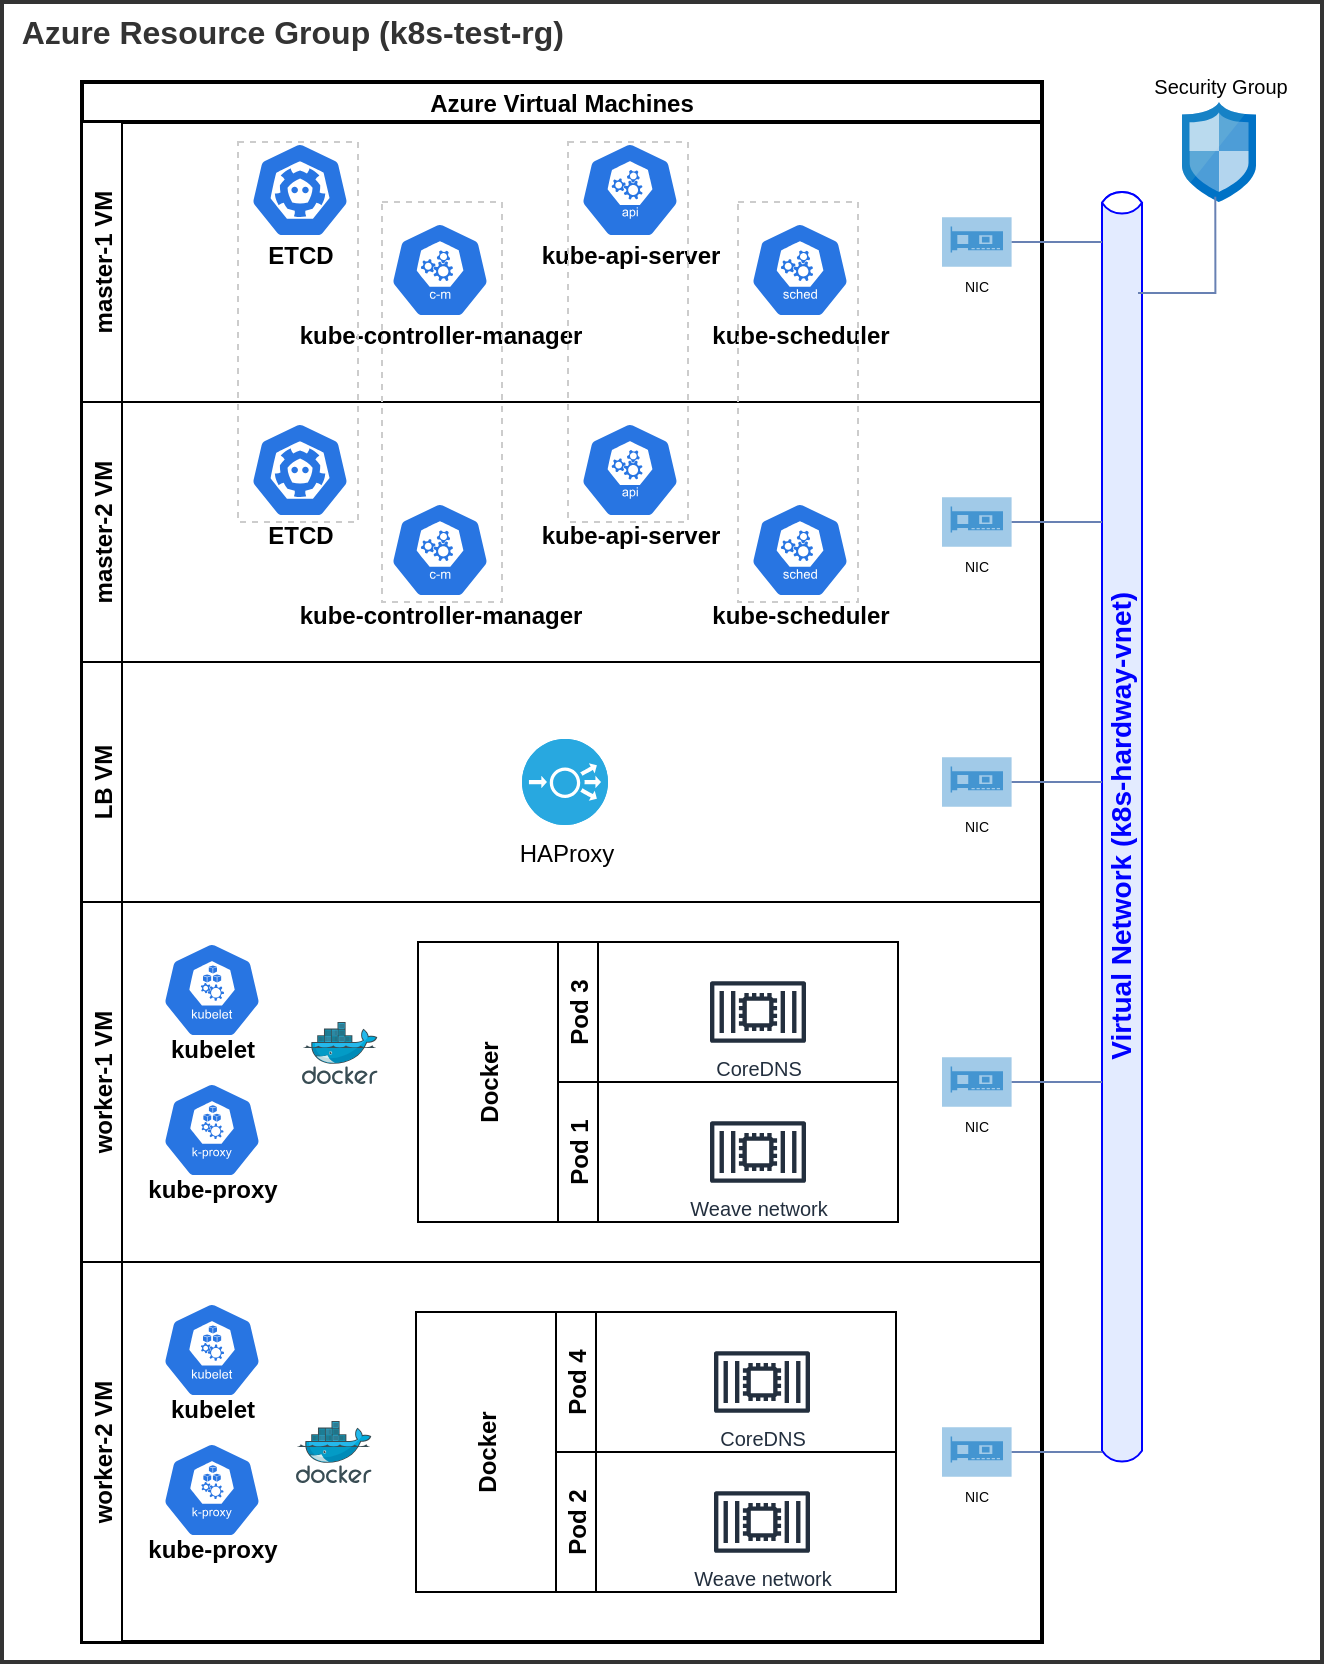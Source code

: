 <mxfile version="16.1.2" type="device"><diagram name="Page-1" id="197159a0-c6a4-9194-75a8-e4174976684c"><mxGraphModel dx="724" dy="579" grid="1" gridSize="10" guides="1" tooltips="1" connect="1" arrows="1" fold="1" page="1" pageScale="1.5" pageWidth="1169" pageHeight="826" background="none" math="0" shadow="0"><root><mxCell id="0" style=";html=1;"/><mxCell id="1" style=";html=1;" parent="0"/><mxCell id="S9pkElAyrWZuwY0q7Xkp-105" value="Azure Resource Group (k8s-test-rg)" style="rounded=0;whiteSpace=wrap;html=1;fontSize=16;fontColor=#333333;strokeColor=#333333;strokeWidth=2;fillColor=#FFFFFF;spacingTop=-800;spacing=-281;labelPosition=left;verticalLabelPosition=middle;align=right;verticalAlign=middle;fontStyle=1;spacingLeft=0;" parent="1" vertex="1"><mxGeometry x="170" y="630" width="660" height="830" as="geometry"/></mxCell><mxCell id="S9pkElAyrWZuwY0q7Xkp-11" value="Azure Virtual Machines" style="swimlane;childLayout=stackLayout;resizeParent=1;resizeParentMax=0;horizontal=1;startSize=20;horizontalStack=0;spacingTop=0;spacing=0;strokeWidth=2;" parent="1" vertex="1"><mxGeometry x="210" y="670" width="480" height="780" as="geometry"/></mxCell><mxCell id="S9pkElAyrWZuwY0q7Xkp-12" value="master-1 VM" style="swimlane;startSize=20;horizontal=0;" parent="S9pkElAyrWZuwY0q7Xkp-11" vertex="1"><mxGeometry y="20" width="480" height="140" as="geometry"/></mxCell><mxCell id="S9pkElAyrWZuwY0q7Xkp-25" value="kube-scheduler" style="sketch=0;html=1;dashed=0;whitespace=wrap;fillColor=#2875E2;strokeColor=#ffffff;points=[[0.005,0.63,0],[0.1,0.2,0],[0.9,0.2,0],[0.5,0,0],[0.995,0.63,0],[0.72,0.99,0],[0.5,1,0],[0.28,0.99,0]];shape=mxgraph.kubernetes.icon;prIcon=sched;spacingTop=65;fontStyle=1" parent="S9pkElAyrWZuwY0q7Xkp-12" vertex="1"><mxGeometry x="334" y="50" width="50" height="48" as="geometry"/></mxCell><mxCell id="S9pkElAyrWZuwY0q7Xkp-8" value="NIC" style="pointerEvents=1;shadow=0;dashed=0;html=1;strokeColor=none;fillColor=#4495D1;labelPosition=center;verticalLabelPosition=bottom;verticalAlign=top;align=center;outlineConnect=0;shape=mxgraph.veeam.2d.vnic;fontSize=7;" parent="S9pkElAyrWZuwY0q7Xkp-12" vertex="1"><mxGeometry x="430" y="47.6" width="34.8" height="24.8" as="geometry"/></mxCell><mxCell id="S9pkElAyrWZuwY0q7Xkp-78" value="ETCD" style="sketch=0;html=1;dashed=0;whitespace=wrap;fillColor=#2875E2;strokeColor=#ffffff;points=[[0.005,0.63,0],[0.1,0.2,0],[0.9,0.2,0],[0.5,0,0],[0.995,0.63,0],[0.72,0.99,0],[0.5,1,0],[0.28,0.99,0]];shape=mxgraph.kubernetes.icon;prIcon=etcd;spacingTop=65;fontStyle=1" parent="S9pkElAyrWZuwY0q7Xkp-12" vertex="1"><mxGeometry x="84" y="10" width="50" height="48" as="geometry"/></mxCell><mxCell id="S9pkElAyrWZuwY0q7Xkp-79" value="kube-controller-manager" style="sketch=0;html=1;dashed=0;whitespace=wrap;fillColor=#2875E2;strokeColor=#ffffff;points=[[0.005,0.63,0],[0.1,0.2,0],[0.9,0.2,0],[0.5,0,0],[0.995,0.63,0],[0.72,0.99,0],[0.5,1,0],[0.28,0.99,0]];shape=mxgraph.kubernetes.icon;prIcon=c_m;spacingTop=65;fontStyle=1" parent="S9pkElAyrWZuwY0q7Xkp-12" vertex="1"><mxGeometry x="154" y="50" width="50" height="48" as="geometry"/></mxCell><mxCell id="S9pkElAyrWZuwY0q7Xkp-80" value="kube-api-server" style="sketch=0;html=1;dashed=0;whitespace=wrap;fillColor=#2875E2;strokeColor=#ffffff;points=[[0.005,0.63,0],[0.1,0.2,0],[0.9,0.2,0],[0.5,0,0],[0.995,0.63,0],[0.72,0.99,0],[0.5,1,0],[0.28,0.99,0]];shape=mxgraph.kubernetes.icon;prIcon=api;spacingTop=65;fontStyle=1" parent="S9pkElAyrWZuwY0q7Xkp-12" vertex="1"><mxGeometry x="249" y="10" width="50" height="48" as="geometry"/></mxCell><mxCell id="S9pkElAyrWZuwY0q7Xkp-108" value="" style="rounded=0;whiteSpace=wrap;html=1;fontSize=16;fontColor=#333333;strokeColor=#CCCCCC;strokeWidth=1;fillColor=none;dashed=1;" parent="S9pkElAyrWZuwY0q7Xkp-12" vertex="1"><mxGeometry x="78" y="10" width="60" height="190" as="geometry"/></mxCell><mxCell id="S9pkElAyrWZuwY0q7Xkp-13" value="master-2 VM" style="swimlane;startSize=20;horizontal=0;" parent="S9pkElAyrWZuwY0q7Xkp-11" vertex="1"><mxGeometry y="160" width="480" height="130" as="geometry"/></mxCell><mxCell id="S9pkElAyrWZuwY0q7Xkp-26" value="kube-api-server" style="sketch=0;html=1;dashed=0;whitespace=wrap;fillColor=#2875E2;strokeColor=#ffffff;points=[[0.005,0.63,0],[0.1,0.2,0],[0.9,0.2,0],[0.5,0,0],[0.995,0.63,0],[0.72,0.99,0],[0.5,1,0],[0.28,0.99,0]];shape=mxgraph.kubernetes.icon;prIcon=api;spacingTop=65;fontStyle=1" parent="S9pkElAyrWZuwY0q7Xkp-13" vertex="1"><mxGeometry x="249" y="10" width="50" height="48" as="geometry"/></mxCell><mxCell id="S9pkElAyrWZuwY0q7Xkp-24" value="kube-controller-manager" style="sketch=0;html=1;dashed=0;whitespace=wrap;fillColor=#2875E2;strokeColor=#ffffff;points=[[0.005,0.63,0],[0.1,0.2,0],[0.9,0.2,0],[0.5,0,0],[0.995,0.63,0],[0.72,0.99,0],[0.5,1,0],[0.28,0.99,0]];shape=mxgraph.kubernetes.icon;prIcon=c_m;spacingTop=65;fontStyle=1" parent="S9pkElAyrWZuwY0q7Xkp-13" vertex="1"><mxGeometry x="154" y="50" width="50" height="48" as="geometry"/></mxCell><mxCell id="S9pkElAyrWZuwY0q7Xkp-23" value="ETCD" style="sketch=0;html=1;dashed=0;whitespace=wrap;fillColor=#2875E2;strokeColor=#ffffff;points=[[0.005,0.63,0],[0.1,0.2,0],[0.9,0.2,0],[0.5,0,0],[0.995,0.63,0],[0.72,0.99,0],[0.5,1,0],[0.28,0.99,0]];shape=mxgraph.kubernetes.icon;prIcon=etcd;spacingTop=65;fontStyle=1" parent="S9pkElAyrWZuwY0q7Xkp-13" vertex="1"><mxGeometry x="84" y="10" width="50" height="48" as="geometry"/></mxCell><mxCell id="S9pkElAyrWZuwY0q7Xkp-4" value="kube-scheduler" style="sketch=0;html=1;dashed=0;whitespace=wrap;fillColor=#2875E2;strokeColor=#ffffff;points=[[0.005,0.63,0],[0.1,0.2,0],[0.9,0.2,0],[0.5,0,0],[0.995,0.63,0],[0.72,0.99,0],[0.5,1,0],[0.28,0.99,0]];shape=mxgraph.kubernetes.icon;prIcon=sched;spacingTop=65;fontStyle=1" parent="S9pkElAyrWZuwY0q7Xkp-13" vertex="1"><mxGeometry x="334" y="50" width="50" height="48" as="geometry"/></mxCell><mxCell id="S9pkElAyrWZuwY0q7Xkp-42" value="NIC" style="pointerEvents=1;shadow=0;dashed=0;html=1;strokeColor=none;fillColor=#4495D1;labelPosition=center;verticalLabelPosition=bottom;verticalAlign=top;align=center;outlineConnect=0;shape=mxgraph.veeam.2d.vnic;fontSize=7;" parent="S9pkElAyrWZuwY0q7Xkp-13" vertex="1"><mxGeometry x="430" y="47.6" width="34.8" height="24.8" as="geometry"/></mxCell><mxCell id="S9pkElAyrWZuwY0q7Xkp-14" value="LB VM" style="swimlane;startSize=20;horizontal=0;" parent="S9pkElAyrWZuwY0q7Xkp-11" vertex="1"><mxGeometry y="290" width="480" height="120" as="geometry"/></mxCell><mxCell id="S9pkElAyrWZuwY0q7Xkp-22" value="HAProxy" style="fillColor=#28A8E0;verticalLabelPosition=bottom;sketch=0;html=1;strokeColor=#ffffff;verticalAlign=top;align=center;points=[[0.145,0.145,0],[0.5,0,0],[0.855,0.145,0],[1,0.5,0],[0.855,0.855,0],[0.5,1,0],[0.145,0.855,0],[0,0.5,0]];pointerEvents=1;shape=mxgraph.cisco_safe.compositeIcon;bgIcon=ellipse;resIcon=mxgraph.cisco_safe.capability.load_balancer;" parent="S9pkElAyrWZuwY0q7Xkp-14" vertex="1"><mxGeometry x="220" y="38.5" width="43" height="43" as="geometry"/></mxCell><mxCell id="S9pkElAyrWZuwY0q7Xkp-45" value="NIC" style="pointerEvents=1;shadow=0;dashed=0;html=1;strokeColor=none;fillColor=#4495D1;labelPosition=center;verticalLabelPosition=bottom;verticalAlign=top;align=center;outlineConnect=0;shape=mxgraph.veeam.2d.vnic;fontSize=7;" parent="S9pkElAyrWZuwY0q7Xkp-14" vertex="1"><mxGeometry x="430" y="47.6" width="34.8" height="24.8" as="geometry"/></mxCell><mxCell id="S9pkElAyrWZuwY0q7Xkp-16" value="worker-1 VM" style="swimlane;startSize=20;horizontal=0;" parent="S9pkElAyrWZuwY0q7Xkp-11" vertex="1"><mxGeometry y="410" width="480" height="180" as="geometry"/></mxCell><mxCell id="S9pkElAyrWZuwY0q7Xkp-33" value="Docker" style="swimlane;childLayout=stackLayout;resizeParent=1;resizeParentMax=0;horizontal=0;startSize=70;horizontalStack=0;" parent="S9pkElAyrWZuwY0q7Xkp-16" vertex="1"><mxGeometry x="168" y="20" width="240" height="140" as="geometry"/></mxCell><mxCell id="S9pkElAyrWZuwY0q7Xkp-34" value="Pod 3" style="swimlane;startSize=20;horizontal=0;" parent="S9pkElAyrWZuwY0q7Xkp-33" vertex="1"><mxGeometry x="70" width="170" height="70" as="geometry"/></mxCell><mxCell id="S9pkElAyrWZuwY0q7Xkp-35" value="CoreDNS" style="sketch=0;outlineConnect=0;fontColor=#232F3E;gradientColor=none;strokeColor=#232F3E;fillColor=#ffffff;dashed=0;verticalLabelPosition=bottom;verticalAlign=top;align=center;html=1;fontSize=10;fontStyle=0;aspect=fixed;shape=mxgraph.aws4.resourceIcon;resIcon=mxgraph.aws4.container_2;spacingTop=-14;" parent="S9pkElAyrWZuwY0q7Xkp-34" vertex="1"><mxGeometry x="70" y="5" width="60" height="60" as="geometry"/></mxCell><mxCell id="S9pkElAyrWZuwY0q7Xkp-36" value="Pod 1" style="swimlane;startSize=20;horizontal=0;" parent="S9pkElAyrWZuwY0q7Xkp-33" vertex="1"><mxGeometry x="70" y="70" width="170" height="70" as="geometry"/></mxCell><mxCell id="S9pkElAyrWZuwY0q7Xkp-37" value="Weave network" style="sketch=0;outlineConnect=0;fontColor=#232F3E;gradientColor=none;strokeColor=#232F3E;fillColor=#ffffff;dashed=0;verticalLabelPosition=bottom;verticalAlign=top;align=center;html=1;fontSize=10;fontStyle=0;aspect=fixed;shape=mxgraph.aws4.resourceIcon;resIcon=mxgraph.aws4.container_2;spacingTop=-14;" parent="S9pkElAyrWZuwY0q7Xkp-36" vertex="1"><mxGeometry x="70" y="5" width="60" height="60" as="geometry"/></mxCell><mxCell id="S9pkElAyrWZuwY0q7Xkp-38" value="" style="sketch=0;aspect=fixed;html=1;points=[];align=center;image;fontSize=12;image=img/lib/mscae/Docker.svg;" parent="S9pkElAyrWZuwY0q7Xkp-16" vertex="1"><mxGeometry x="110.0" y="60" width="37.8" height="31" as="geometry"/></mxCell><mxCell id="S9pkElAyrWZuwY0q7Xkp-48" value="NIC" style="pointerEvents=1;shadow=0;dashed=0;html=1;strokeColor=none;fillColor=#4495D1;labelPosition=center;verticalLabelPosition=bottom;verticalAlign=top;align=center;outlineConnect=0;shape=mxgraph.veeam.2d.vnic;fontSize=7;" parent="S9pkElAyrWZuwY0q7Xkp-16" vertex="1"><mxGeometry x="430" y="77.6" width="34.8" height="24.8" as="geometry"/></mxCell><mxCell id="uDhuzyydPnH4PW8t-5dF-2" value="kube-proxy" style="sketch=0;html=1;dashed=0;whitespace=wrap;fillColor=#2875E2;strokeColor=#ffffff;points=[[0.005,0.63,0],[0.1,0.2,0],[0.9,0.2,0],[0.5,0,0],[0.995,0.63,0],[0.72,0.99,0],[0.5,1,0],[0.28,0.99,0]];shape=mxgraph.kubernetes.icon;prIcon=k_proxy;fontStyle=1;spacingTop=60;" parent="S9pkElAyrWZuwY0q7Xkp-16" vertex="1"><mxGeometry x="40" y="90" width="50" height="48" as="geometry"/></mxCell><mxCell id="S9pkElAyrWZuwY0q7Xkp-15" value="worker-2 VM" style="swimlane;startSize=20;horizontal=0;" parent="S9pkElAyrWZuwY0q7Xkp-11" vertex="1"><mxGeometry y="590" width="480" height="190" as="geometry"/></mxCell><mxCell id="S9pkElAyrWZuwY0q7Xkp-28" value="Docker" style="swimlane;childLayout=stackLayout;resizeParent=1;resizeParentMax=0;horizontal=0;startSize=70;horizontalStack=0;" parent="S9pkElAyrWZuwY0q7Xkp-15" vertex="1"><mxGeometry x="167" y="25" width="240" height="140" as="geometry"/></mxCell><mxCell id="S9pkElAyrWZuwY0q7Xkp-29" value="Pod 4" style="swimlane;startSize=20;horizontal=0;" parent="S9pkElAyrWZuwY0q7Xkp-28" vertex="1"><mxGeometry x="70" width="170" height="70" as="geometry"/></mxCell><mxCell id="S9pkElAyrWZuwY0q7Xkp-17" value="CoreDNS" style="sketch=0;outlineConnect=0;fontColor=#232F3E;gradientColor=none;strokeColor=#232F3E;fillColor=#ffffff;dashed=0;verticalLabelPosition=bottom;verticalAlign=top;align=center;html=1;fontSize=10;fontStyle=0;aspect=fixed;shape=mxgraph.aws4.resourceIcon;resIcon=mxgraph.aws4.container_2;spacingTop=-14;" parent="S9pkElAyrWZuwY0q7Xkp-29" vertex="1"><mxGeometry x="73" y="5" width="60" height="60" as="geometry"/></mxCell><mxCell id="S9pkElAyrWZuwY0q7Xkp-30" value="Pod 2" style="swimlane;startSize=20;horizontal=0;" parent="S9pkElAyrWZuwY0q7Xkp-28" vertex="1"><mxGeometry x="70" y="70" width="170" height="70" as="geometry"/></mxCell><mxCell id="S9pkElAyrWZuwY0q7Xkp-32" value="Weave network" style="sketch=0;outlineConnect=0;fontColor=#232F3E;gradientColor=none;strokeColor=#232F3E;fillColor=#ffffff;dashed=0;verticalLabelPosition=bottom;verticalAlign=top;align=center;html=1;fontSize=10;fontStyle=0;aspect=fixed;shape=mxgraph.aws4.resourceIcon;resIcon=mxgraph.aws4.container_2;spacingTop=-14;" parent="S9pkElAyrWZuwY0q7Xkp-30" vertex="1"><mxGeometry x="73" y="5" width="60" height="60" as="geometry"/></mxCell><mxCell id="S9pkElAyrWZuwY0q7Xkp-20" value="" style="sketch=0;aspect=fixed;html=1;points=[];align=center;image;fontSize=12;image=img/lib/mscae/Docker.svg;" parent="S9pkElAyrWZuwY0q7Xkp-15" vertex="1"><mxGeometry x="107.0" y="79.5" width="37.8" height="31" as="geometry"/></mxCell><mxCell id="S9pkElAyrWZuwY0q7Xkp-51" value="NIC" style="pointerEvents=1;shadow=0;dashed=0;html=1;strokeColor=none;fillColor=#4495D1;labelPosition=center;verticalLabelPosition=bottom;verticalAlign=top;align=center;outlineConnect=0;shape=mxgraph.veeam.2d.vnic;fontSize=7;" parent="S9pkElAyrWZuwY0q7Xkp-15" vertex="1"><mxGeometry x="430" y="82.6" width="34.8" height="24.8" as="geometry"/></mxCell><mxCell id="uDhuzyydPnH4PW8t-5dF-4" value="kubelet" style="sketch=0;html=1;dashed=0;whitespace=wrap;fillColor=#2875E2;strokeColor=#ffffff;points=[[0.005,0.63,0],[0.1,0.2,0],[0.9,0.2,0],[0.5,0,0],[0.995,0.63,0],[0.72,0.99,0],[0.5,1,0],[0.28,0.99,0]];shape=mxgraph.kubernetes.icon;prIcon=kubelet;spacingTop=60;fontStyle=1" parent="S9pkElAyrWZuwY0q7Xkp-15" vertex="1"><mxGeometry x="40" y="20" width="50" height="48" as="geometry"/></mxCell><mxCell id="uDhuzyydPnH4PW8t-5dF-3" value="kube-proxy" style="sketch=0;html=1;dashed=0;whitespace=wrap;fillColor=#2875E2;strokeColor=#ffffff;points=[[0.005,0.63,0],[0.1,0.2,0],[0.9,0.2,0],[0.5,0,0],[0.995,0.63,0],[0.72,0.99,0],[0.5,1,0],[0.28,0.99,0]];shape=mxgraph.kubernetes.icon;prIcon=k_proxy;fontStyle=1;spacingTop=60;" parent="S9pkElAyrWZuwY0q7Xkp-15" vertex="1"><mxGeometry x="40" y="90" width="50" height="48" as="geometry"/></mxCell><mxCell id="S9pkElAyrWZuwY0q7Xkp-6" value="kubelet" style="sketch=0;html=1;dashed=0;whitespace=wrap;fillColor=#2875E2;strokeColor=#ffffff;points=[[0.005,0.63,0],[0.1,0.2,0],[0.9,0.2,0],[0.5,0,0],[0.995,0.63,0],[0.72,0.99,0],[0.5,1,0],[0.28,0.99,0]];shape=mxgraph.kubernetes.icon;prIcon=kubelet;spacingTop=60;fontStyle=1" parent="1" vertex="1"><mxGeometry x="250" y="1100" width="50" height="48" as="geometry"/></mxCell><mxCell id="S9pkElAyrWZuwY0q7Xkp-83" value="Virtual Network (k8s-hardway-vnet)" style="html=1;fillColor=#E3EBFF;strokeColor=#0000FF;gradientColor=none;gradientDirection=north;strokeWidth=1;shape=mxgraph.networks.bus;gradientColor=none;gradientDirection=north;fontColor=#0000FF;perimeter=backbonePerimeter;backboneSize=20;fontSize=14;rotation=-90;fontStyle=1" parent="1" vertex="1"><mxGeometry x="410" y="1032.4" width="640" height="20" as="geometry"/></mxCell><mxCell id="S9pkElAyrWZuwY0q7Xkp-84" value="" style="strokeColor=#6881B3;edgeStyle=none;rounded=0;endArrow=none;html=1;strokeWidth=1;fontSize=14;fontColor=#0000FF;jumpStyle=arc;" parent="1" source="S9pkElAyrWZuwY0q7Xkp-48" target="S9pkElAyrWZuwY0q7Xkp-83" edge="1"><mxGeometry relative="1" as="geometry"><mxPoint x="910" y="1144" as="sourcePoint"/></mxGeometry></mxCell><mxCell id="S9pkElAyrWZuwY0q7Xkp-85" value="" style="strokeColor=#6881B3;edgeStyle=none;rounded=0;endArrow=none;html=1;strokeWidth=1;fontSize=14;fontColor=#0000FF;jumpStyle=arc;" parent="1" source="S9pkElAyrWZuwY0q7Xkp-45" target="S9pkElAyrWZuwY0q7Xkp-83" edge="1"><mxGeometry relative="1" as="geometry"><mxPoint x="970" y="1144" as="sourcePoint"/></mxGeometry></mxCell><mxCell id="S9pkElAyrWZuwY0q7Xkp-86" value="" style="strokeColor=#6881B3;edgeStyle=none;rounded=0;endArrow=none;html=1;strokeWidth=1;fontSize=14;fontColor=#0000FF;jumpStyle=arc;" parent="1" source="S9pkElAyrWZuwY0q7Xkp-42" target="S9pkElAyrWZuwY0q7Xkp-83" edge="1"><mxGeometry relative="1" as="geometry"><mxPoint x="1030" y="1144" as="sourcePoint"/></mxGeometry></mxCell><mxCell id="S9pkElAyrWZuwY0q7Xkp-87" value="" style="strokeColor=#6881B3;edgeStyle=none;rounded=0;endArrow=none;html=1;strokeWidth=1;fontSize=14;fontColor=#0000FF;jumpStyle=arc;" parent="1" source="S9pkElAyrWZuwY0q7Xkp-8" target="S9pkElAyrWZuwY0q7Xkp-83" edge="1"><mxGeometry relative="1" as="geometry"><mxPoint x="1090" y="1144" as="sourcePoint"/></mxGeometry></mxCell><mxCell id="S9pkElAyrWZuwY0q7Xkp-91" value="" style="strokeColor=#6881B3;edgeStyle=none;rounded=0;endArrow=none;html=1;strokeWidth=1;fontSize=14;fontColor=#0000FF;jumpStyle=arc;" parent="1" source="S9pkElAyrWZuwY0q7Xkp-51" target="S9pkElAyrWZuwY0q7Xkp-83" edge="1"><mxGeometry relative="1" as="geometry"><mxPoint x="1090" y="1284" as="sourcePoint"/></mxGeometry></mxCell><mxCell id="S9pkElAyrWZuwY0q7Xkp-109" value="" style="rounded=0;whiteSpace=wrap;html=1;fontSize=16;fontColor=#333333;strokeColor=#CCCCCC;strokeWidth=1;fillColor=none;dashed=1;" parent="1" vertex="1"><mxGeometry x="360" y="730" width="60" height="200" as="geometry"/></mxCell><mxCell id="S9pkElAyrWZuwY0q7Xkp-110" value="" style="rounded=0;whiteSpace=wrap;html=1;fontSize=16;fontColor=#333333;strokeColor=#CCCCCC;strokeWidth=1;fillColor=none;dashed=1;" parent="1" vertex="1"><mxGeometry x="538" y="730" width="60" height="200" as="geometry"/></mxCell><mxCell id="S9pkElAyrWZuwY0q7Xkp-111" value="" style="rounded=0;whiteSpace=wrap;html=1;fontSize=16;fontColor=#333333;strokeColor=#CCCCCC;strokeWidth=1;fillColor=none;dashed=1;" parent="1" vertex="1"><mxGeometry x="453" y="700" width="60" height="190" as="geometry"/></mxCell><mxCell id="dbg8V3QKVoMwgWVyrBIN-2" value="Security Group" style="sketch=0;aspect=fixed;html=1;points=[];align=center;image;fontSize=10;image=img/lib/mscae/Network_Security_Groups_Classic.svg;spacingTop=-70;" vertex="1" parent="1"><mxGeometry x="760" y="680" width="37" height="50" as="geometry"/></mxCell><mxCell id="dbg8V3QKVoMwgWVyrBIN-3" value="" style="strokeColor=#6881B3;edgeStyle=orthogonalEdgeStyle;rounded=0;endArrow=none;html=1;strokeWidth=1;fontSize=14;fontColor=#0000FF;jumpStyle=arc;exitX=0.45;exitY=0.947;exitDx=0;exitDy=0;exitPerimeter=0;entryX=0.917;entryY=0.9;entryDx=0;entryDy=0;entryPerimeter=0;" edge="1" parent="1" source="dbg8V3QKVoMwgWVyrBIN-2" target="S9pkElAyrWZuwY0q7Xkp-83"><mxGeometry relative="1" as="geometry"><mxPoint x="684.8" y="760" as="sourcePoint"/><mxPoint x="730.5" y="760" as="targetPoint"/><Array as="points"><mxPoint x="777" y="776"/></Array></mxGeometry></mxCell></root></mxGraphModel></diagram></mxfile>
